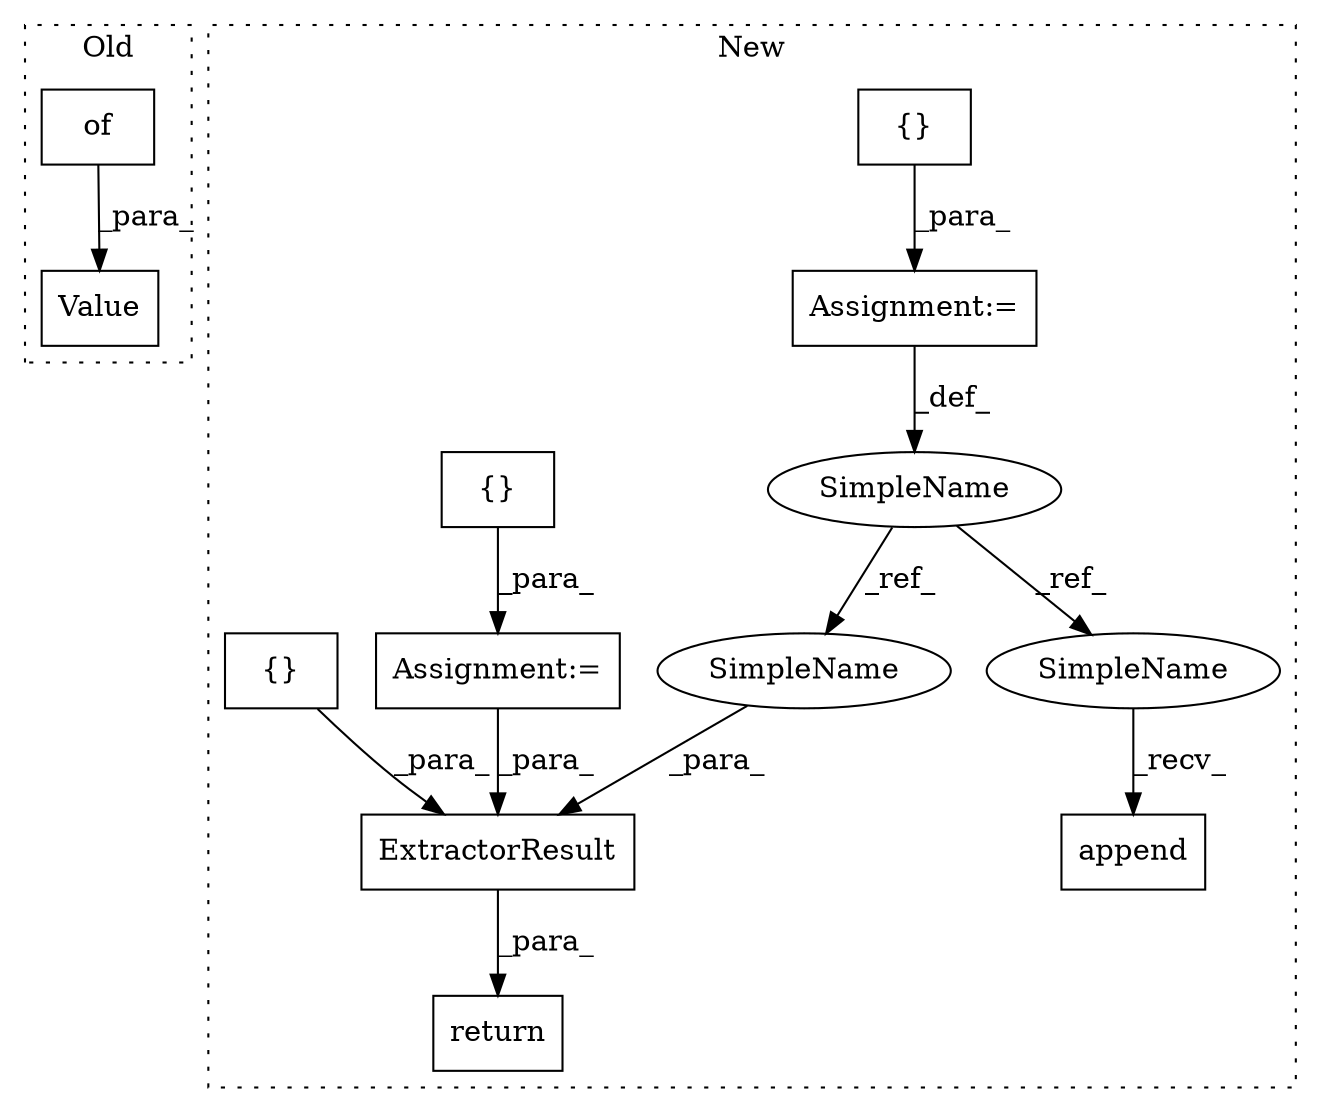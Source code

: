 digraph G {
subgraph cluster0 {
1 [label="Value" a="32" s="2557,2617" l="6,1" shape="box"];
4 [label="of" a="32" s="2577,2616" l="3,1" shape="box"];
label = "Old";
style="dotted";
}
subgraph cluster1 {
2 [label="append" a="32" s="2790,2807" l="7,1" shape="box"];
3 [label="{}" a="4" s="2192" l="2" shape="box"];
5 [label="Assignment:=" a="7" s="2182" l="1" shape="box"];
6 [label="return" a="41" s="2820" l="7" shape="box"];
7 [label="Assignment:=" a="7" s="2471" l="1" shape="box"];
8 [label="ExtractorResult" a="32" s="2827,2883" l="16,1" shape="box"];
9 [label="{}" a="4" s="2481" l="2" shape="box"];
10 [label="SimpleName" a="42" s="2173" l="9" shape="ellipse"];
11 [label="{}" a="4" s="2141" l="2" shape="box"];
12 [label="SimpleName" a="42" s="2874" l="9" shape="ellipse"];
13 [label="SimpleName" a="42" s="2780" l="9" shape="ellipse"];
label = "New";
style="dotted";
}
3 -> 5 [label="_para_"];
4 -> 1 [label="_para_"];
5 -> 10 [label="_def_"];
7 -> 8 [label="_para_"];
8 -> 6 [label="_para_"];
9 -> 7 [label="_para_"];
10 -> 13 [label="_ref_"];
10 -> 12 [label="_ref_"];
11 -> 8 [label="_para_"];
12 -> 8 [label="_para_"];
13 -> 2 [label="_recv_"];
}